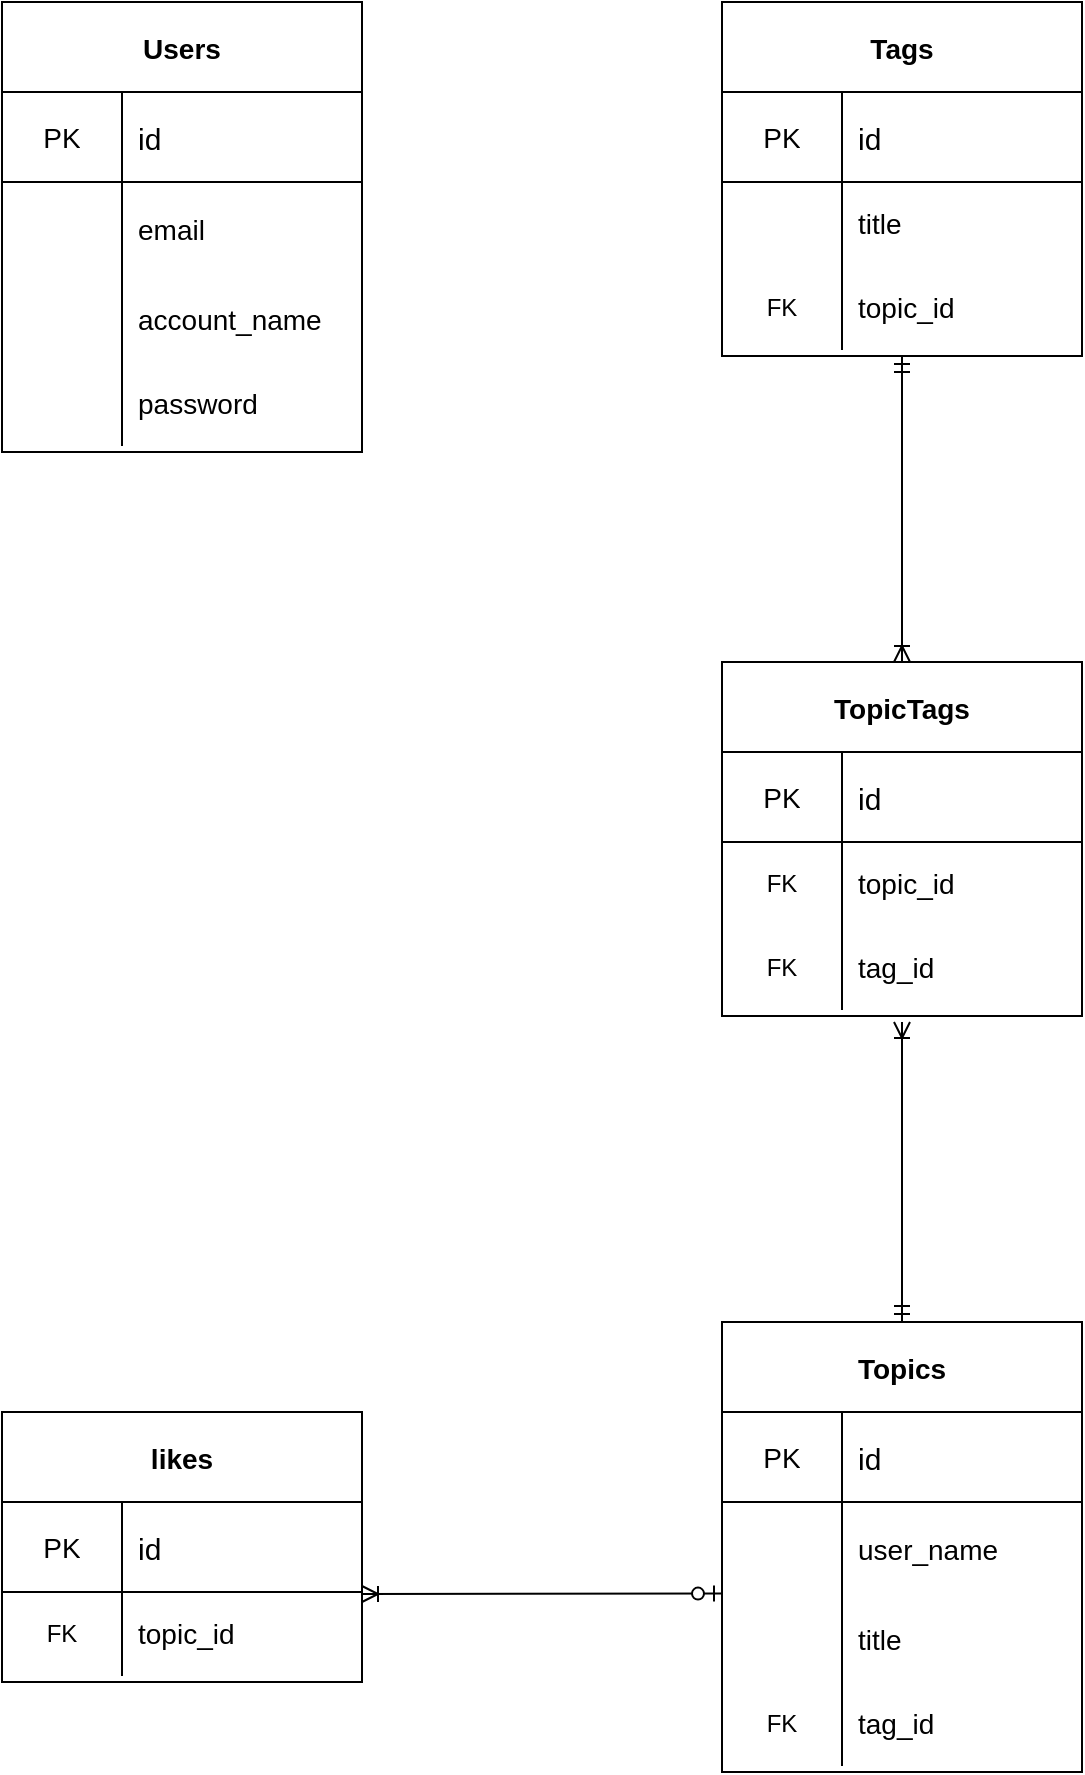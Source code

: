 <mxfile>
    <diagram id="hY29TH6VPqM4UoSzIlUb" name="ページ1">
        <mxGraphModel dx="880" dy="1075" grid="1" gridSize="15" guides="1" tooltips="1" connect="1" arrows="1" fold="1" page="1" pageScale="1" pageWidth="827" pageHeight="1169" math="0" shadow="0">
            <root>
                <mxCell id="0"/>
                <mxCell id="1" parent="0"/>
                <mxCell id="12" value="Users" style="shape=table;startSize=45;container=1;collapsible=0;childLayout=tableLayout;fixedRows=1;rowLines=0;fontStyle=1;align=center;pointerEvents=1;fontSize=14;strokeWidth=1;" vertex="1" parent="1">
                    <mxGeometry x="60" y="180" width="180" height="225" as="geometry"/>
                </mxCell>
                <mxCell id="13" value="" style="shape=partialRectangle;html=1;whiteSpace=wrap;collapsible=0;dropTarget=0;pointerEvents=1;fillColor=none;top=0;left=0;bottom=1;right=0;points=[[0,0.5],[1,0.5]];portConstraint=eastwest;" vertex="1" parent="12">
                    <mxGeometry y="45" width="180" height="45" as="geometry"/>
                </mxCell>
                <mxCell id="14" value="PK" style="shape=partialRectangle;html=1;whiteSpace=wrap;connectable=0;fillColor=none;top=0;left=0;bottom=0;right=0;overflow=hidden;pointerEvents=1;fontSize=14;" vertex="1" parent="13">
                    <mxGeometry width="60" height="45" as="geometry">
                        <mxRectangle width="60" height="45" as="alternateBounds"/>
                    </mxGeometry>
                </mxCell>
                <mxCell id="15" value="id" style="shape=partialRectangle;html=1;whiteSpace=wrap;connectable=0;fillColor=none;top=0;left=0;bottom=0;right=0;align=left;spacingLeft=6;overflow=hidden;pointerEvents=1;fontSize=15;" vertex="1" parent="13">
                    <mxGeometry x="60" width="120" height="45" as="geometry">
                        <mxRectangle width="120" height="45" as="alternateBounds"/>
                    </mxGeometry>
                </mxCell>
                <mxCell id="16" value="" style="shape=partialRectangle;html=1;whiteSpace=wrap;collapsible=0;dropTarget=0;pointerEvents=1;fillColor=none;top=0;left=0;bottom=0;right=0;points=[[0,0.5],[1,0.5]];portConstraint=eastwest;" vertex="1" parent="12">
                    <mxGeometry y="90" width="180" height="48" as="geometry"/>
                </mxCell>
                <mxCell id="17" value="" style="shape=partialRectangle;html=1;whiteSpace=wrap;connectable=0;fillColor=none;top=0;left=0;bottom=0;right=0;overflow=hidden;pointerEvents=1;" vertex="1" parent="16">
                    <mxGeometry width="60" height="48" as="geometry">
                        <mxRectangle width="60" height="48" as="alternateBounds"/>
                    </mxGeometry>
                </mxCell>
                <mxCell id="18" value="email" style="shape=partialRectangle;html=1;whiteSpace=wrap;connectable=0;fillColor=none;top=0;left=0;bottom=0;right=0;align=left;spacingLeft=6;overflow=hidden;pointerEvents=1;fontSize=14;" vertex="1" parent="16">
                    <mxGeometry x="60" width="120" height="48" as="geometry">
                        <mxRectangle width="120" height="48" as="alternateBounds"/>
                    </mxGeometry>
                </mxCell>
                <mxCell id="19" value="" style="shape=partialRectangle;html=1;whiteSpace=wrap;collapsible=0;dropTarget=0;pointerEvents=1;fillColor=none;top=0;left=0;bottom=0;right=0;points=[[0,0.5],[1,0.5]];portConstraint=eastwest;" vertex="1" parent="12">
                    <mxGeometry y="138" width="180" height="42" as="geometry"/>
                </mxCell>
                <mxCell id="20" value="" style="shape=partialRectangle;html=1;whiteSpace=wrap;connectable=0;fillColor=none;top=0;left=0;bottom=0;right=0;overflow=hidden;pointerEvents=1;" vertex="1" parent="19">
                    <mxGeometry width="60" height="42" as="geometry">
                        <mxRectangle width="60" height="42" as="alternateBounds"/>
                    </mxGeometry>
                </mxCell>
                <mxCell id="21" value="account_name" style="shape=partialRectangle;html=1;whiteSpace=wrap;connectable=0;fillColor=none;top=0;left=0;bottom=0;right=0;align=left;spacingLeft=6;overflow=hidden;pointerEvents=1;fontSize=14;" vertex="1" parent="19">
                    <mxGeometry x="60" width="120" height="42" as="geometry">
                        <mxRectangle width="120" height="42" as="alternateBounds"/>
                    </mxGeometry>
                </mxCell>
                <mxCell id="27" value="" style="shape=partialRectangle;html=1;whiteSpace=wrap;collapsible=0;dropTarget=0;pointerEvents=1;fillColor=none;top=0;left=0;bottom=0;right=0;points=[[0,0.5],[1,0.5]];portConstraint=eastwest;" vertex="1" parent="12">
                    <mxGeometry y="180" width="180" height="42" as="geometry"/>
                </mxCell>
                <mxCell id="28" value="" style="shape=partialRectangle;html=1;whiteSpace=wrap;connectable=0;fillColor=none;top=0;left=0;bottom=0;right=0;overflow=hidden;pointerEvents=1;" vertex="1" parent="27">
                    <mxGeometry width="60" height="42" as="geometry">
                        <mxRectangle width="60" height="42" as="alternateBounds"/>
                    </mxGeometry>
                </mxCell>
                <mxCell id="29" value="password" style="shape=partialRectangle;html=1;whiteSpace=wrap;connectable=0;fillColor=none;top=0;left=0;bottom=0;right=0;align=left;spacingLeft=6;overflow=hidden;pointerEvents=1;fontSize=14;" vertex="1" parent="27">
                    <mxGeometry x="60" width="120" height="42" as="geometry">
                        <mxRectangle width="120" height="42" as="alternateBounds"/>
                    </mxGeometry>
                </mxCell>
                <mxCell id="36" value="Topics" style="shape=table;startSize=45;container=1;collapsible=0;childLayout=tableLayout;fixedRows=1;rowLines=0;fontStyle=1;align=center;pointerEvents=1;fontSize=14;strokeWidth=1;" vertex="1" parent="1">
                    <mxGeometry x="420" y="840" width="180" height="225" as="geometry"/>
                </mxCell>
                <mxCell id="37" value="" style="shape=partialRectangle;html=1;whiteSpace=wrap;collapsible=0;dropTarget=0;pointerEvents=1;fillColor=none;top=0;left=0;bottom=1;right=0;points=[[0,0.5],[1,0.5]];portConstraint=eastwest;" vertex="1" parent="36">
                    <mxGeometry y="45" width="180" height="45" as="geometry"/>
                </mxCell>
                <mxCell id="38" value="PK" style="shape=partialRectangle;html=1;whiteSpace=wrap;connectable=0;fillColor=none;top=0;left=0;bottom=0;right=0;overflow=hidden;pointerEvents=1;fontSize=14;" vertex="1" parent="37">
                    <mxGeometry width="60" height="45" as="geometry">
                        <mxRectangle width="60" height="45" as="alternateBounds"/>
                    </mxGeometry>
                </mxCell>
                <mxCell id="39" value="id" style="shape=partialRectangle;html=1;whiteSpace=wrap;connectable=0;fillColor=none;top=0;left=0;bottom=0;right=0;align=left;spacingLeft=6;overflow=hidden;pointerEvents=1;fontSize=15;" vertex="1" parent="37">
                    <mxGeometry x="60" width="120" height="45" as="geometry">
                        <mxRectangle width="120" height="45" as="alternateBounds"/>
                    </mxGeometry>
                </mxCell>
                <mxCell id="40" value="" style="shape=partialRectangle;html=1;whiteSpace=wrap;collapsible=0;dropTarget=0;pointerEvents=1;fillColor=none;top=0;left=0;bottom=0;right=0;points=[[0,0.5],[1,0.5]];portConstraint=eastwest;" vertex="1" parent="36">
                    <mxGeometry y="90" width="180" height="48" as="geometry"/>
                </mxCell>
                <mxCell id="41" value="" style="shape=partialRectangle;html=1;whiteSpace=wrap;connectable=0;fillColor=none;top=0;left=0;bottom=0;right=0;overflow=hidden;pointerEvents=1;" vertex="1" parent="40">
                    <mxGeometry width="60" height="48" as="geometry">
                        <mxRectangle width="60" height="48" as="alternateBounds"/>
                    </mxGeometry>
                </mxCell>
                <mxCell id="42" value="user_name" style="shape=partialRectangle;html=1;whiteSpace=wrap;connectable=0;fillColor=none;top=0;left=0;bottom=0;right=0;align=left;spacingLeft=6;overflow=hidden;pointerEvents=1;fontSize=14;" vertex="1" parent="40">
                    <mxGeometry x="60" width="120" height="48" as="geometry">
                        <mxRectangle width="120" height="48" as="alternateBounds"/>
                    </mxGeometry>
                </mxCell>
                <mxCell id="43" value="" style="shape=partialRectangle;html=1;whiteSpace=wrap;collapsible=0;dropTarget=0;pointerEvents=1;fillColor=none;top=0;left=0;bottom=0;right=0;points=[[0,0.5],[1,0.5]];portConstraint=eastwest;" vertex="1" parent="36">
                    <mxGeometry y="138" width="180" height="42" as="geometry"/>
                </mxCell>
                <mxCell id="44" value="" style="shape=partialRectangle;html=1;whiteSpace=wrap;connectable=0;fillColor=none;top=0;left=0;bottom=0;right=0;overflow=hidden;pointerEvents=1;" vertex="1" parent="43">
                    <mxGeometry width="60" height="42" as="geometry">
                        <mxRectangle width="60" height="42" as="alternateBounds"/>
                    </mxGeometry>
                </mxCell>
                <mxCell id="45" value="title" style="shape=partialRectangle;html=1;whiteSpace=wrap;connectable=0;fillColor=none;top=0;left=0;bottom=0;right=0;align=left;spacingLeft=6;overflow=hidden;pointerEvents=1;fontSize=14;" vertex="1" parent="43">
                    <mxGeometry x="60" width="120" height="42" as="geometry">
                        <mxRectangle width="120" height="42" as="alternateBounds"/>
                    </mxGeometry>
                </mxCell>
                <mxCell id="46" value="" style="shape=partialRectangle;html=1;whiteSpace=wrap;collapsible=0;dropTarget=0;pointerEvents=1;fillColor=none;top=0;left=0;bottom=0;right=0;points=[[0,0.5],[1,0.5]];portConstraint=eastwest;" vertex="1" parent="36">
                    <mxGeometry y="180" width="180" height="42" as="geometry"/>
                </mxCell>
                <mxCell id="47" value="FK" style="shape=partialRectangle;html=1;whiteSpace=wrap;connectable=0;fillColor=none;top=0;left=0;bottom=0;right=0;overflow=hidden;pointerEvents=1;" vertex="1" parent="46">
                    <mxGeometry width="60" height="42" as="geometry">
                        <mxRectangle width="60" height="42" as="alternateBounds"/>
                    </mxGeometry>
                </mxCell>
                <mxCell id="48" value="tag_id" style="shape=partialRectangle;html=1;whiteSpace=wrap;connectable=0;fillColor=none;top=0;left=0;bottom=0;right=0;align=left;spacingLeft=6;overflow=hidden;pointerEvents=1;fontSize=14;" vertex="1" parent="46">
                    <mxGeometry x="60" width="120" height="42" as="geometry">
                        <mxRectangle width="120" height="42" as="alternateBounds"/>
                    </mxGeometry>
                </mxCell>
                <mxCell id="49" value="Tags" style="shape=table;startSize=45;container=1;collapsible=0;childLayout=tableLayout;fixedRows=1;rowLines=0;fontStyle=1;align=center;pointerEvents=1;fontSize=14;strokeWidth=1;" vertex="1" parent="1">
                    <mxGeometry x="420" y="180" width="180" height="177" as="geometry"/>
                </mxCell>
                <mxCell id="50" value="" style="shape=partialRectangle;html=1;whiteSpace=wrap;collapsible=0;dropTarget=0;pointerEvents=1;fillColor=none;top=0;left=0;bottom=1;right=0;points=[[0,0.5],[1,0.5]];portConstraint=eastwest;" vertex="1" parent="49">
                    <mxGeometry y="45" width="180" height="45" as="geometry"/>
                </mxCell>
                <mxCell id="51" value="PK" style="shape=partialRectangle;html=1;whiteSpace=wrap;connectable=0;fillColor=none;top=0;left=0;bottom=0;right=0;overflow=hidden;pointerEvents=1;fontSize=14;" vertex="1" parent="50">
                    <mxGeometry width="60" height="45" as="geometry">
                        <mxRectangle width="60" height="45" as="alternateBounds"/>
                    </mxGeometry>
                </mxCell>
                <mxCell id="52" value="id" style="shape=partialRectangle;html=1;whiteSpace=wrap;connectable=0;fillColor=none;top=0;left=0;bottom=0;right=0;align=left;spacingLeft=6;overflow=hidden;pointerEvents=1;fontSize=15;" vertex="1" parent="50">
                    <mxGeometry x="60" width="120" height="45" as="geometry">
                        <mxRectangle width="120" height="45" as="alternateBounds"/>
                    </mxGeometry>
                </mxCell>
                <mxCell id="56" value="" style="shape=partialRectangle;html=1;whiteSpace=wrap;collapsible=0;dropTarget=0;pointerEvents=1;fillColor=none;top=0;left=0;bottom=0;right=0;points=[[0,0.5],[1,0.5]];portConstraint=eastwest;" vertex="1" parent="49">
                    <mxGeometry y="90" width="180" height="42" as="geometry"/>
                </mxCell>
                <mxCell id="57" value="" style="shape=partialRectangle;html=1;whiteSpace=wrap;connectable=0;fillColor=none;top=0;left=0;bottom=0;right=0;overflow=hidden;pointerEvents=1;" vertex="1" parent="56">
                    <mxGeometry width="60" height="42" as="geometry">
                        <mxRectangle width="60" height="42" as="alternateBounds"/>
                    </mxGeometry>
                </mxCell>
                <mxCell id="58" value="title" style="shape=partialRectangle;html=1;whiteSpace=wrap;connectable=0;fillColor=none;top=0;left=0;bottom=0;right=0;align=left;spacingLeft=6;overflow=hidden;pointerEvents=1;fontSize=14;" vertex="1" parent="56">
                    <mxGeometry x="60" width="120" height="42" as="geometry">
                        <mxRectangle width="120" height="42" as="alternateBounds"/>
                    </mxGeometry>
                </mxCell>
                <mxCell id="59" value="" style="shape=partialRectangle;html=1;whiteSpace=wrap;collapsible=0;dropTarget=0;pointerEvents=1;fillColor=none;top=0;left=0;bottom=0;right=0;points=[[0,0.5],[1,0.5]];portConstraint=eastwest;" vertex="1" parent="49">
                    <mxGeometry y="132" width="180" height="42" as="geometry"/>
                </mxCell>
                <mxCell id="60" value="FK" style="shape=partialRectangle;html=1;whiteSpace=wrap;connectable=0;fillColor=none;top=0;left=0;bottom=0;right=0;overflow=hidden;pointerEvents=1;" vertex="1" parent="59">
                    <mxGeometry width="60" height="42" as="geometry">
                        <mxRectangle width="60" height="42" as="alternateBounds"/>
                    </mxGeometry>
                </mxCell>
                <mxCell id="61" value="topic_id" style="shape=partialRectangle;html=1;whiteSpace=wrap;connectable=0;fillColor=none;top=0;left=0;bottom=0;right=0;align=left;spacingLeft=6;overflow=hidden;pointerEvents=1;fontSize=14;" vertex="1" parent="59">
                    <mxGeometry x="60" width="120" height="42" as="geometry">
                        <mxRectangle width="120" height="42" as="alternateBounds"/>
                    </mxGeometry>
                </mxCell>
                <mxCell id="62" value="likes" style="shape=table;startSize=45;container=1;collapsible=0;childLayout=tableLayout;fixedRows=1;rowLines=0;fontStyle=1;align=center;pointerEvents=1;fontSize=14;strokeWidth=1;" vertex="1" parent="1">
                    <mxGeometry x="60" y="885" width="180" height="135" as="geometry"/>
                </mxCell>
                <mxCell id="63" value="" style="shape=partialRectangle;html=1;whiteSpace=wrap;collapsible=0;dropTarget=0;pointerEvents=1;fillColor=none;top=0;left=0;bottom=1;right=0;points=[[0,0.5],[1,0.5]];portConstraint=eastwest;" vertex="1" parent="62">
                    <mxGeometry y="45" width="180" height="45" as="geometry"/>
                </mxCell>
                <mxCell id="64" value="PK" style="shape=partialRectangle;html=1;whiteSpace=wrap;connectable=0;fillColor=none;top=0;left=0;bottom=0;right=0;overflow=hidden;pointerEvents=1;fontSize=14;" vertex="1" parent="63">
                    <mxGeometry width="60" height="45" as="geometry">
                        <mxRectangle width="60" height="45" as="alternateBounds"/>
                    </mxGeometry>
                </mxCell>
                <mxCell id="65" value="id" style="shape=partialRectangle;html=1;whiteSpace=wrap;connectable=0;fillColor=none;top=0;left=0;bottom=0;right=0;align=left;spacingLeft=6;overflow=hidden;pointerEvents=1;fontSize=15;" vertex="1" parent="63">
                    <mxGeometry x="60" width="120" height="45" as="geometry">
                        <mxRectangle width="120" height="45" as="alternateBounds"/>
                    </mxGeometry>
                </mxCell>
                <mxCell id="69" value="" style="shape=partialRectangle;html=1;whiteSpace=wrap;collapsible=0;dropTarget=0;pointerEvents=1;fillColor=none;top=0;left=0;bottom=0;right=0;points=[[0,0.5],[1,0.5]];portConstraint=eastwest;" vertex="1" parent="62">
                    <mxGeometry y="90" width="180" height="42" as="geometry"/>
                </mxCell>
                <mxCell id="70" value="FK" style="shape=partialRectangle;html=1;whiteSpace=wrap;connectable=0;fillColor=none;top=0;left=0;bottom=0;right=0;overflow=hidden;pointerEvents=1;" vertex="1" parent="69">
                    <mxGeometry width="60" height="42" as="geometry">
                        <mxRectangle width="60" height="42" as="alternateBounds"/>
                    </mxGeometry>
                </mxCell>
                <mxCell id="71" value="topic_id" style="shape=partialRectangle;html=1;whiteSpace=wrap;connectable=0;fillColor=none;top=0;left=0;bottom=0;right=0;align=left;spacingLeft=6;overflow=hidden;pointerEvents=1;fontSize=14;" vertex="1" parent="69">
                    <mxGeometry x="60" width="120" height="42" as="geometry">
                        <mxRectangle width="120" height="42" as="alternateBounds"/>
                    </mxGeometry>
                </mxCell>
                <mxCell id="72" value="TopicTags" style="shape=table;startSize=45;container=1;collapsible=0;childLayout=tableLayout;fixedRows=1;rowLines=0;fontStyle=1;align=center;pointerEvents=1;fontSize=14;strokeWidth=1;" vertex="1" parent="1">
                    <mxGeometry x="420" y="510" width="180" height="177" as="geometry"/>
                </mxCell>
                <mxCell id="73" value="" style="shape=partialRectangle;html=1;whiteSpace=wrap;collapsible=0;dropTarget=0;pointerEvents=1;fillColor=none;top=0;left=0;bottom=1;right=0;points=[[0,0.5],[1,0.5]];portConstraint=eastwest;" vertex="1" parent="72">
                    <mxGeometry y="45" width="180" height="45" as="geometry"/>
                </mxCell>
                <mxCell id="74" value="PK" style="shape=partialRectangle;html=1;whiteSpace=wrap;connectable=0;fillColor=none;top=0;left=0;bottom=0;right=0;overflow=hidden;pointerEvents=1;fontSize=14;" vertex="1" parent="73">
                    <mxGeometry width="60" height="45" as="geometry">
                        <mxRectangle width="60" height="45" as="alternateBounds"/>
                    </mxGeometry>
                </mxCell>
                <mxCell id="75" value="id" style="shape=partialRectangle;html=1;whiteSpace=wrap;connectable=0;fillColor=none;top=0;left=0;bottom=0;right=0;align=left;spacingLeft=6;overflow=hidden;pointerEvents=1;fontSize=15;" vertex="1" parent="73">
                    <mxGeometry x="60" width="120" height="45" as="geometry">
                        <mxRectangle width="120" height="45" as="alternateBounds"/>
                    </mxGeometry>
                </mxCell>
                <mxCell id="76" value="" style="shape=partialRectangle;html=1;whiteSpace=wrap;collapsible=0;dropTarget=0;pointerEvents=1;fillColor=none;top=0;left=0;bottom=0;right=0;points=[[0,0.5],[1,0.5]];portConstraint=eastwest;" vertex="1" parent="72">
                    <mxGeometry y="90" width="180" height="42" as="geometry"/>
                </mxCell>
                <mxCell id="77" value="FK" style="shape=partialRectangle;html=1;whiteSpace=wrap;connectable=0;fillColor=none;top=0;left=0;bottom=0;right=0;overflow=hidden;pointerEvents=1;" vertex="1" parent="76">
                    <mxGeometry width="60" height="42" as="geometry">
                        <mxRectangle width="60" height="42" as="alternateBounds"/>
                    </mxGeometry>
                </mxCell>
                <mxCell id="78" value="topic_id" style="shape=partialRectangle;html=1;whiteSpace=wrap;connectable=0;fillColor=none;top=0;left=0;bottom=0;right=0;align=left;spacingLeft=6;overflow=hidden;pointerEvents=1;fontSize=14;" vertex="1" parent="76">
                    <mxGeometry x="60" width="120" height="42" as="geometry">
                        <mxRectangle width="120" height="42" as="alternateBounds"/>
                    </mxGeometry>
                </mxCell>
                <mxCell id="79" value="" style="shape=partialRectangle;html=1;whiteSpace=wrap;collapsible=0;dropTarget=0;pointerEvents=1;fillColor=none;top=0;left=0;bottom=0;right=0;points=[[0,0.5],[1,0.5]];portConstraint=eastwest;" vertex="1" parent="72">
                    <mxGeometry y="132" width="180" height="42" as="geometry"/>
                </mxCell>
                <mxCell id="80" value="FK" style="shape=partialRectangle;html=1;whiteSpace=wrap;connectable=0;fillColor=none;top=0;left=0;bottom=0;right=0;overflow=hidden;pointerEvents=1;" vertex="1" parent="79">
                    <mxGeometry width="60" height="42" as="geometry">
                        <mxRectangle width="60" height="42" as="alternateBounds"/>
                    </mxGeometry>
                </mxCell>
                <mxCell id="81" value="tag_id" style="shape=partialRectangle;html=1;whiteSpace=wrap;connectable=0;fillColor=none;top=0;left=0;bottom=0;right=0;align=left;spacingLeft=6;overflow=hidden;pointerEvents=1;fontSize=14;" vertex="1" parent="79">
                    <mxGeometry x="60" width="120" height="42" as="geometry">
                        <mxRectangle width="120" height="42" as="alternateBounds"/>
                    </mxGeometry>
                </mxCell>
                <mxCell id="101" value="" style="fontSize=12;html=1;endArrow=ERoneToMany;startArrow=ERzeroToOne;exitX=0;exitY=0.954;exitDx=0;exitDy=0;exitPerimeter=0;" edge="1" parent="1" source="40">
                    <mxGeometry width="100" height="100" relative="1" as="geometry">
                        <mxPoint x="375" y="1005" as="sourcePoint"/>
                        <mxPoint x="240" y="976" as="targetPoint"/>
                    </mxGeometry>
                </mxCell>
                <mxCell id="102" value="" style="fontSize=12;html=1;endArrow=ERoneToMany;startArrow=ERmandOne;" edge="1" parent="1">
                    <mxGeometry width="100" height="100" relative="1" as="geometry">
                        <mxPoint x="510" y="840" as="sourcePoint"/>
                        <mxPoint x="510" y="690" as="targetPoint"/>
                    </mxGeometry>
                </mxCell>
                <mxCell id="104" value="" style="fontSize=12;html=1;endArrow=ERoneToMany;startArrow=ERmandOne;entryX=0.5;entryY=0;entryDx=0;entryDy=0;exitX=0.5;exitY=1;exitDx=0;exitDy=0;" edge="1" parent="1" source="49" target="72">
                    <mxGeometry width="100" height="100" relative="1" as="geometry">
                        <mxPoint x="465" y="525" as="sourcePoint"/>
                        <mxPoint x="465" y="375" as="targetPoint"/>
                    </mxGeometry>
                </mxCell>
            </root>
        </mxGraphModel>
    </diagram>
</mxfile>
